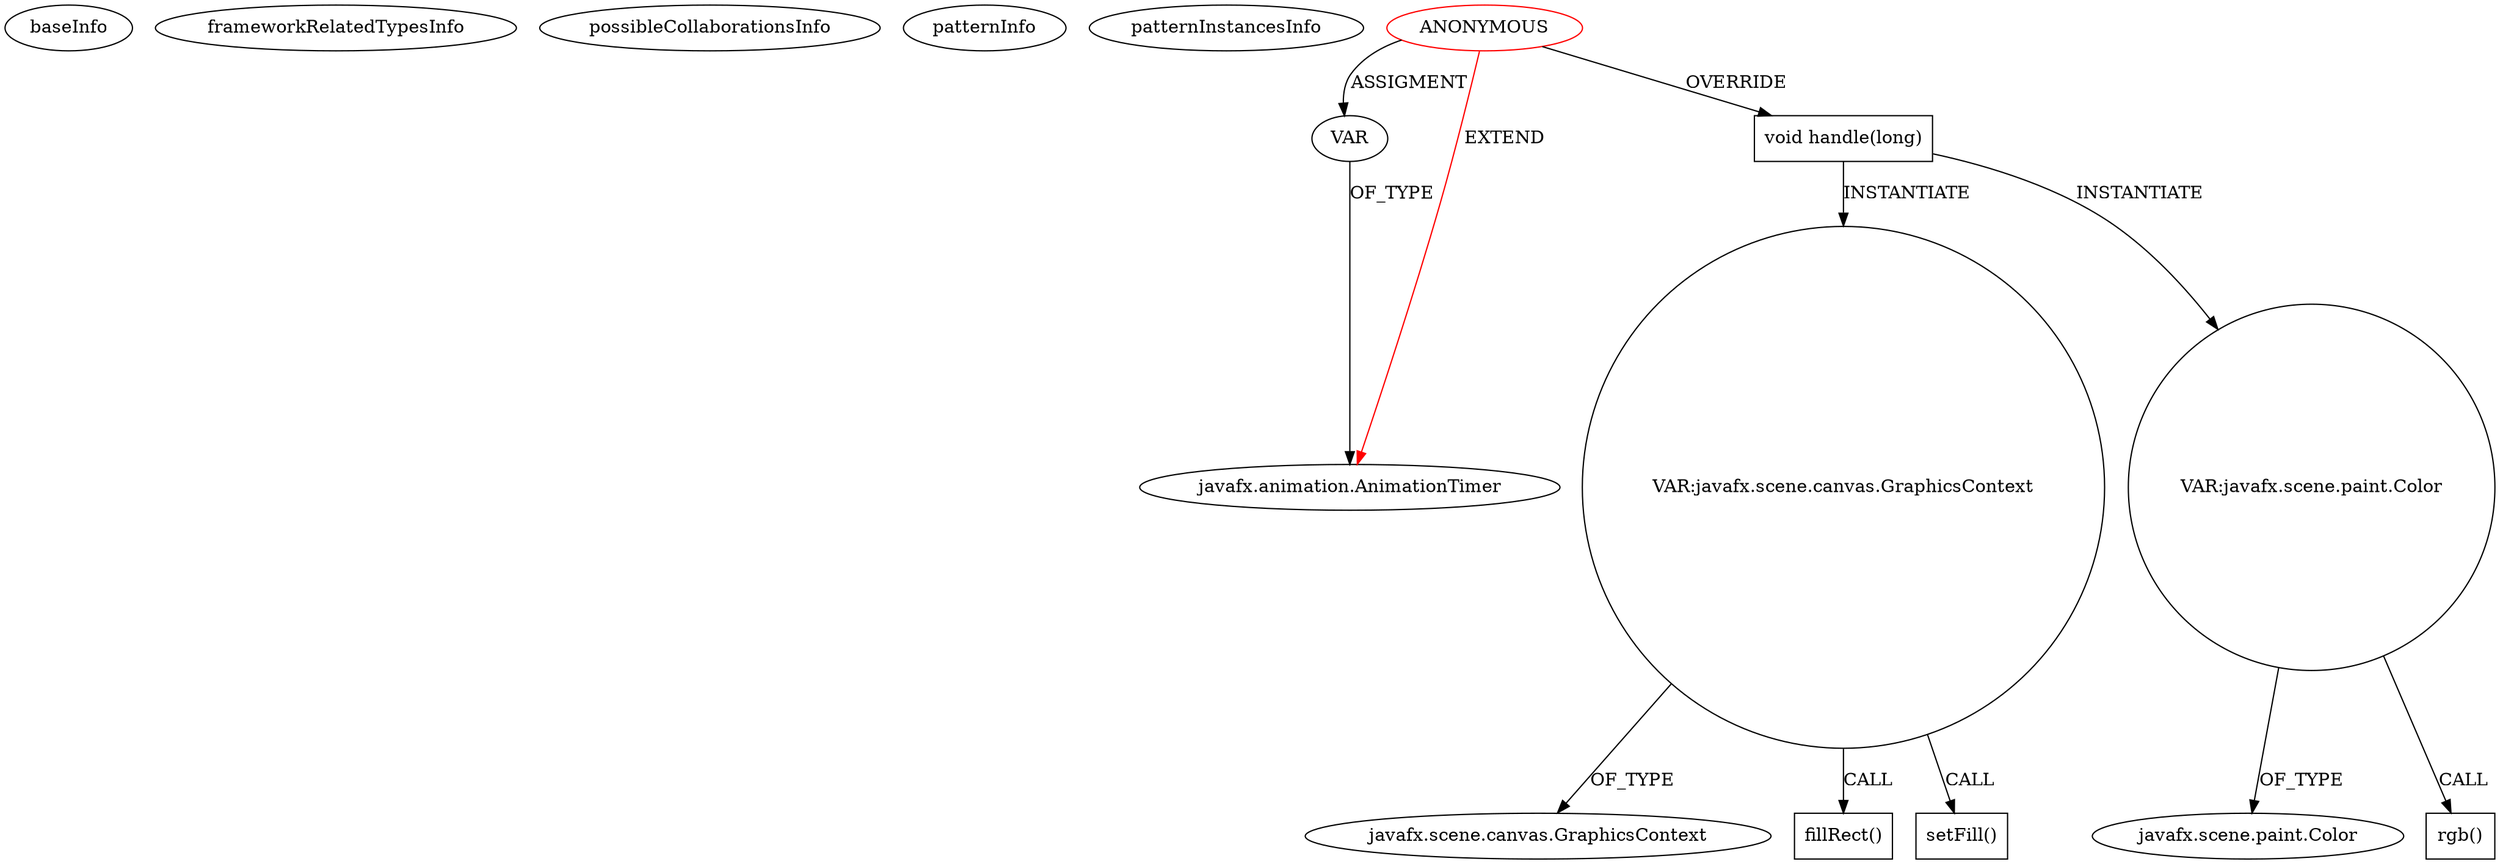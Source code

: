 digraph {
baseInfo[graphId=395,category="pattern",isAnonymous=true,possibleRelation=false]
frameworkRelatedTypesInfo[0="javafx.animation.AnimationTimer"]
possibleCollaborationsInfo[]
patternInfo[frequency=2.0,patternRootClient=0]
patternInstancesInfo[0="adrianjarvis-ryanswordgame~/adrianjarvis-ryanswordgame/ryanswordgame-master/src/wordgame/Fireworks.java~void SanFranciscoFireworks()~1708",1="digrach-FX_ParticleManager~/digrach-FX_ParticleManager/FX_ParticleManager-master/src/rach/canvas/ParticleCanvas.java~void ParticleCanvas()~2461"]
2[label="VAR",vertexType="OUTSIDE_VARIABLE_EXPRESION",isFrameworkType=false]
1[label="javafx.animation.AnimationTimer",vertexType="FRAMEWORK_CLASS_TYPE",isFrameworkType=false]
0[label="ANONYMOUS",vertexType="ROOT_ANONYMOUS_DECLARATION",isFrameworkType=false,color=red]
4[label="void handle(long)",vertexType="OVERRIDING_METHOD_DECLARATION",isFrameworkType=false,shape=box]
5[label="VAR:javafx.scene.canvas.GraphicsContext",vertexType="VARIABLE_EXPRESION",isFrameworkType=false,shape=circle]
8[label="VAR:javafx.scene.paint.Color",vertexType="VARIABLE_EXPRESION",isFrameworkType=false,shape=circle]
10[label="javafx.scene.paint.Color",vertexType="FRAMEWORK_CLASS_TYPE",isFrameworkType=false]
7[label="javafx.scene.canvas.GraphicsContext",vertexType="FRAMEWORK_CLASS_TYPE",isFrameworkType=false]
9[label="rgb()",vertexType="INSIDE_CALL",isFrameworkType=false,shape=box]
12[label="fillRect()",vertexType="INSIDE_CALL",isFrameworkType=false,shape=box]
6[label="setFill()",vertexType="INSIDE_CALL",isFrameworkType=false,shape=box]
4->5[label="INSTANTIATE"]
4->8[label="INSTANTIATE"]
2->1[label="OF_TYPE"]
8->10[label="OF_TYPE"]
0->4[label="OVERRIDE"]
5->7[label="OF_TYPE"]
0->2[label="ASSIGMENT"]
0->1[label="EXTEND",color=red]
8->9[label="CALL"]
5->12[label="CALL"]
5->6[label="CALL"]
}
